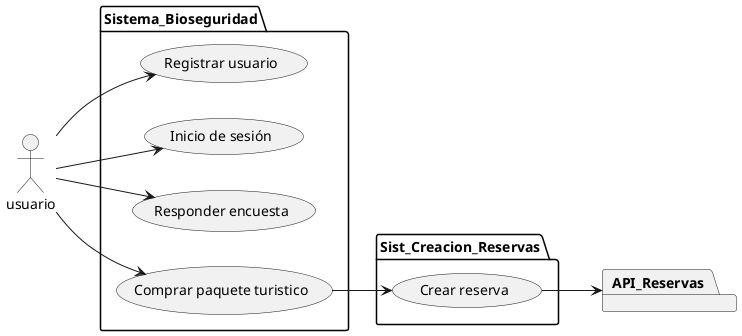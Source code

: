 @startuml
left to right direction
actor usuario as usu
package Sist_Creacion_Reservas {
  usecase "Crear reserva" as CR
}
package API_Reservas{
  
}
package Sistema_Bioseguridad {
  usecase "Registrar usuario" as UC1
  usecase "Inicio de sesión" as UC2
  usecase "Responder encuesta" as UC3
  usecase "Comprar paquete turistico" as UC4
}
usu --> UC1
usu --> UC2
usu --> UC3
usu --> UC4
UC4 --> CR
CR --> API_Reservas
@enduml